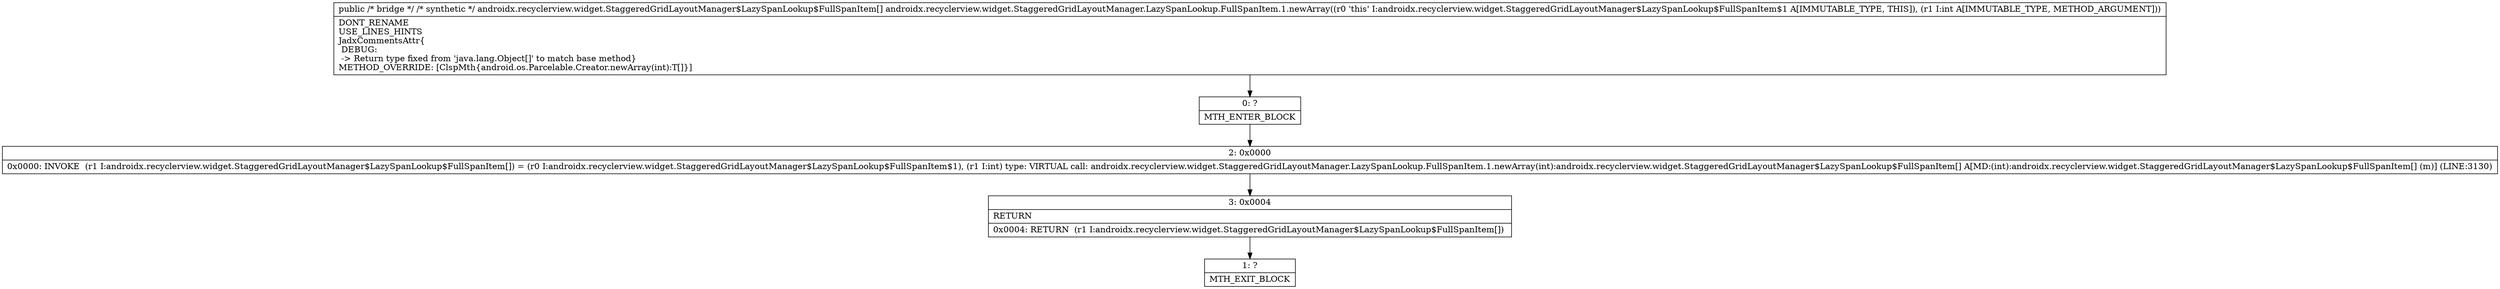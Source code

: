 digraph "CFG forandroidx.recyclerview.widget.StaggeredGridLayoutManager.LazySpanLookup.FullSpanItem.1.newArray(I)[Ljava\/lang\/Object;" {
Node_0 [shape=record,label="{0\:\ ?|MTH_ENTER_BLOCK\l}"];
Node_2 [shape=record,label="{2\:\ 0x0000|0x0000: INVOKE  (r1 I:androidx.recyclerview.widget.StaggeredGridLayoutManager$LazySpanLookup$FullSpanItem[]) = (r0 I:androidx.recyclerview.widget.StaggeredGridLayoutManager$LazySpanLookup$FullSpanItem$1), (r1 I:int) type: VIRTUAL call: androidx.recyclerview.widget.StaggeredGridLayoutManager.LazySpanLookup.FullSpanItem.1.newArray(int):androidx.recyclerview.widget.StaggeredGridLayoutManager$LazySpanLookup$FullSpanItem[] A[MD:(int):androidx.recyclerview.widget.StaggeredGridLayoutManager$LazySpanLookup$FullSpanItem[] (m)] (LINE:3130)\l}"];
Node_3 [shape=record,label="{3\:\ 0x0004|RETURN\l|0x0004: RETURN  (r1 I:androidx.recyclerview.widget.StaggeredGridLayoutManager$LazySpanLookup$FullSpanItem[]) \l}"];
Node_1 [shape=record,label="{1\:\ ?|MTH_EXIT_BLOCK\l}"];
MethodNode[shape=record,label="{public \/* bridge *\/ \/* synthetic *\/ androidx.recyclerview.widget.StaggeredGridLayoutManager$LazySpanLookup$FullSpanItem[] androidx.recyclerview.widget.StaggeredGridLayoutManager.LazySpanLookup.FullSpanItem.1.newArray((r0 'this' I:androidx.recyclerview.widget.StaggeredGridLayoutManager$LazySpanLookup$FullSpanItem$1 A[IMMUTABLE_TYPE, THIS]), (r1 I:int A[IMMUTABLE_TYPE, METHOD_ARGUMENT]))  | DONT_RENAME\lUSE_LINES_HINTS\lJadxCommentsAttr\{\l DEBUG: \l \-\> Return type fixed from 'java.lang.Object[]' to match base method\}\lMETHOD_OVERRIDE: [ClspMth\{android.os.Parcelable.Creator.newArray(int):T[]\}]\l}"];
MethodNode -> Node_0;Node_0 -> Node_2;
Node_2 -> Node_3;
Node_3 -> Node_1;
}

